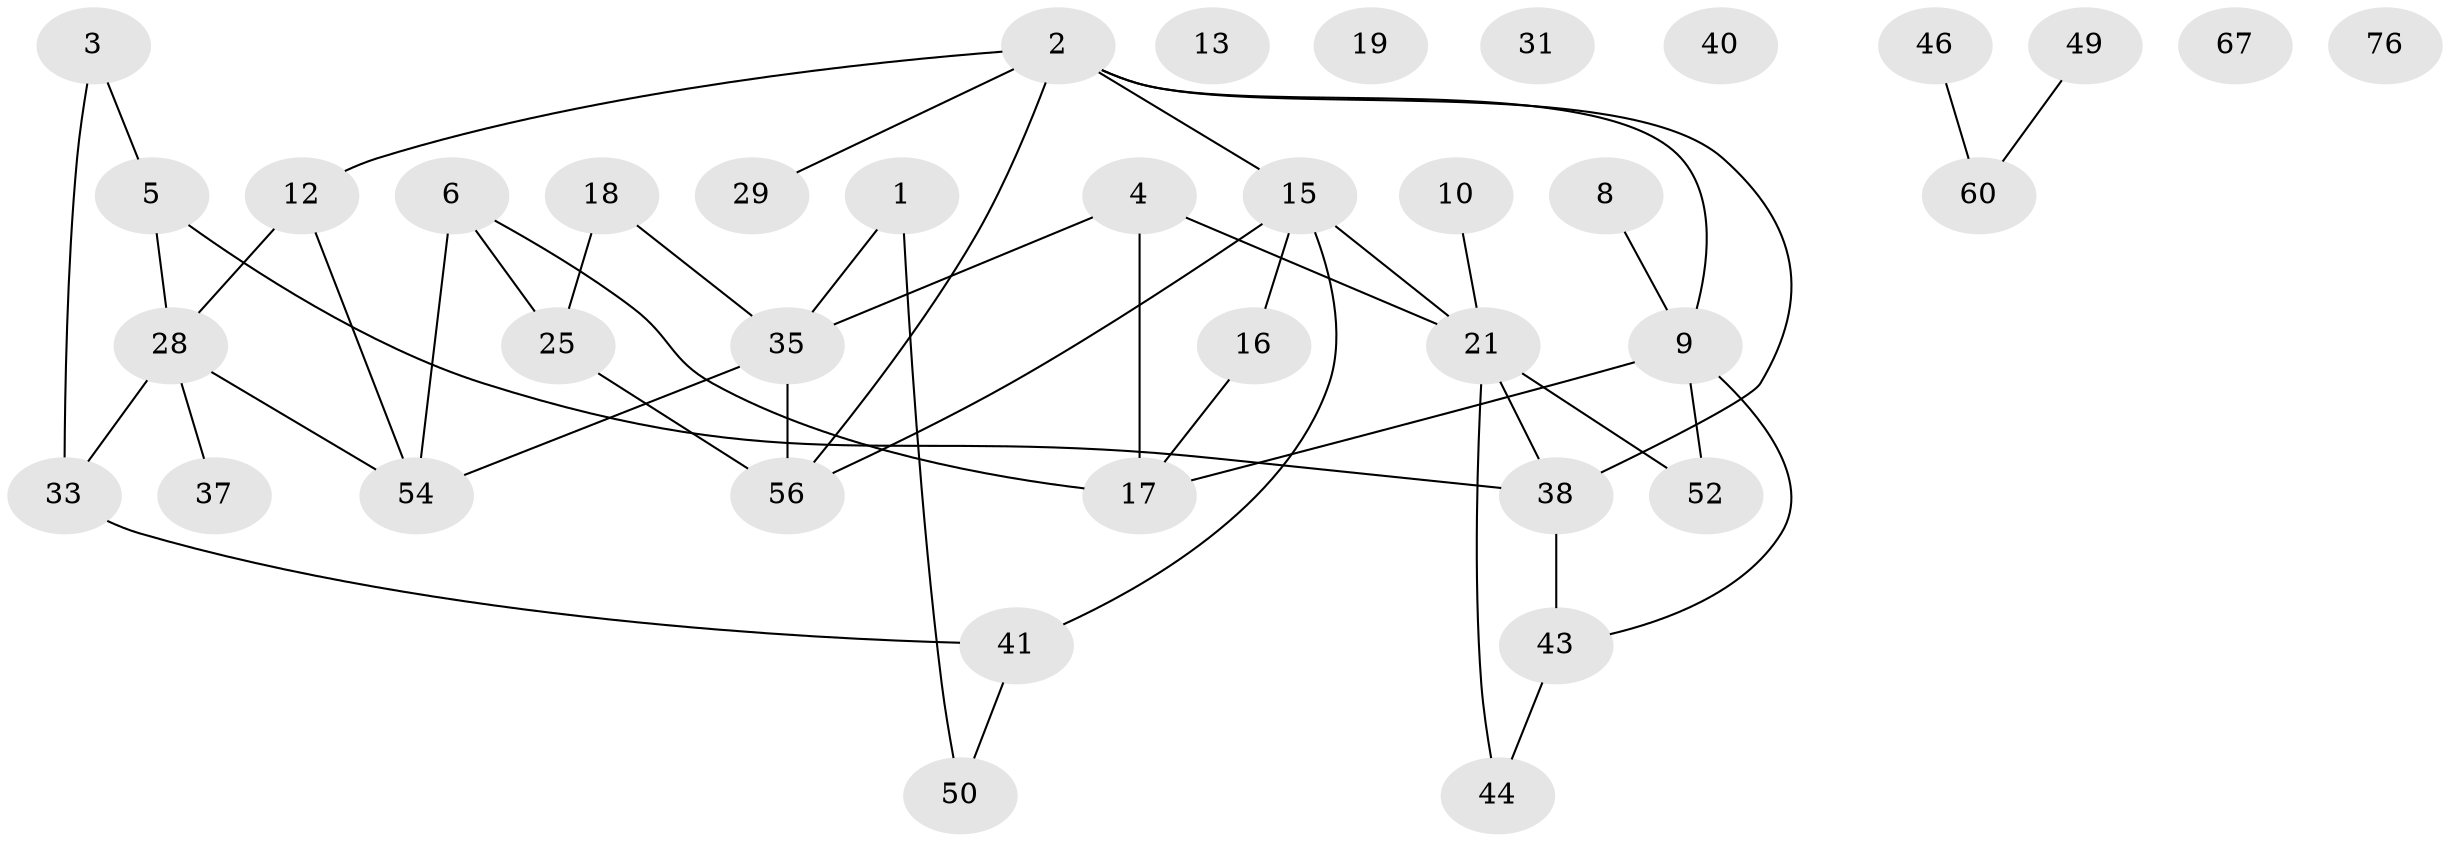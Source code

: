 // original degree distribution, {2: 0.2857142857142857, 3: 0.23376623376623376, 1: 0.2077922077922078, 5: 0.07792207792207792, 0: 0.07792207792207792, 6: 0.012987012987012988, 4: 0.1038961038961039}
// Generated by graph-tools (version 1.1) at 2025/13/03/09/25 04:13:13]
// undirected, 38 vertices, 47 edges
graph export_dot {
graph [start="1"]
  node [color=gray90,style=filled];
  1;
  2 [super="+14"];
  3;
  4 [super="+20+69"];
  5 [super="+11+22"];
  6 [super="+7"];
  8;
  9 [super="+24+27"];
  10;
  12 [super="+74"];
  13;
  15 [super="+30+48"];
  16;
  17 [super="+58+39"];
  18 [super="+26"];
  19;
  21 [super="+32+34"];
  25;
  28 [super="+45"];
  29;
  31;
  33 [super="+36"];
  35;
  37;
  38 [super="+55"];
  40;
  41 [super="+61"];
  43 [super="+51"];
  44 [super="+47"];
  46;
  49;
  50;
  52;
  54 [super="+63"];
  56 [super="+71"];
  60;
  67;
  76;
  1 -- 35;
  1 -- 50;
  2 -- 9;
  2 -- 38;
  2 -- 56;
  2 -- 12;
  2 -- 29;
  2 -- 15;
  3 -- 33;
  3 -- 5;
  4 -- 17 [weight=2];
  4 -- 35;
  4 -- 21;
  5 -- 28;
  5 -- 38;
  6 -- 17;
  6 -- 54;
  6 -- 25;
  8 -- 9;
  9 -- 43;
  9 -- 17;
  9 -- 52;
  10 -- 21 [weight=2];
  12 -- 28;
  12 -- 54;
  15 -- 41;
  15 -- 21 [weight=2];
  15 -- 16;
  15 -- 56;
  16 -- 17;
  18 -- 35;
  18 -- 25;
  21 -- 38;
  21 -- 52;
  21 -- 44;
  25 -- 56;
  28 -- 37;
  28 -- 54;
  28 -- 33;
  33 -- 41;
  35 -- 56;
  35 -- 54;
  38 -- 43;
  41 -- 50;
  43 -- 44;
  46 -- 60;
  49 -- 60;
}
